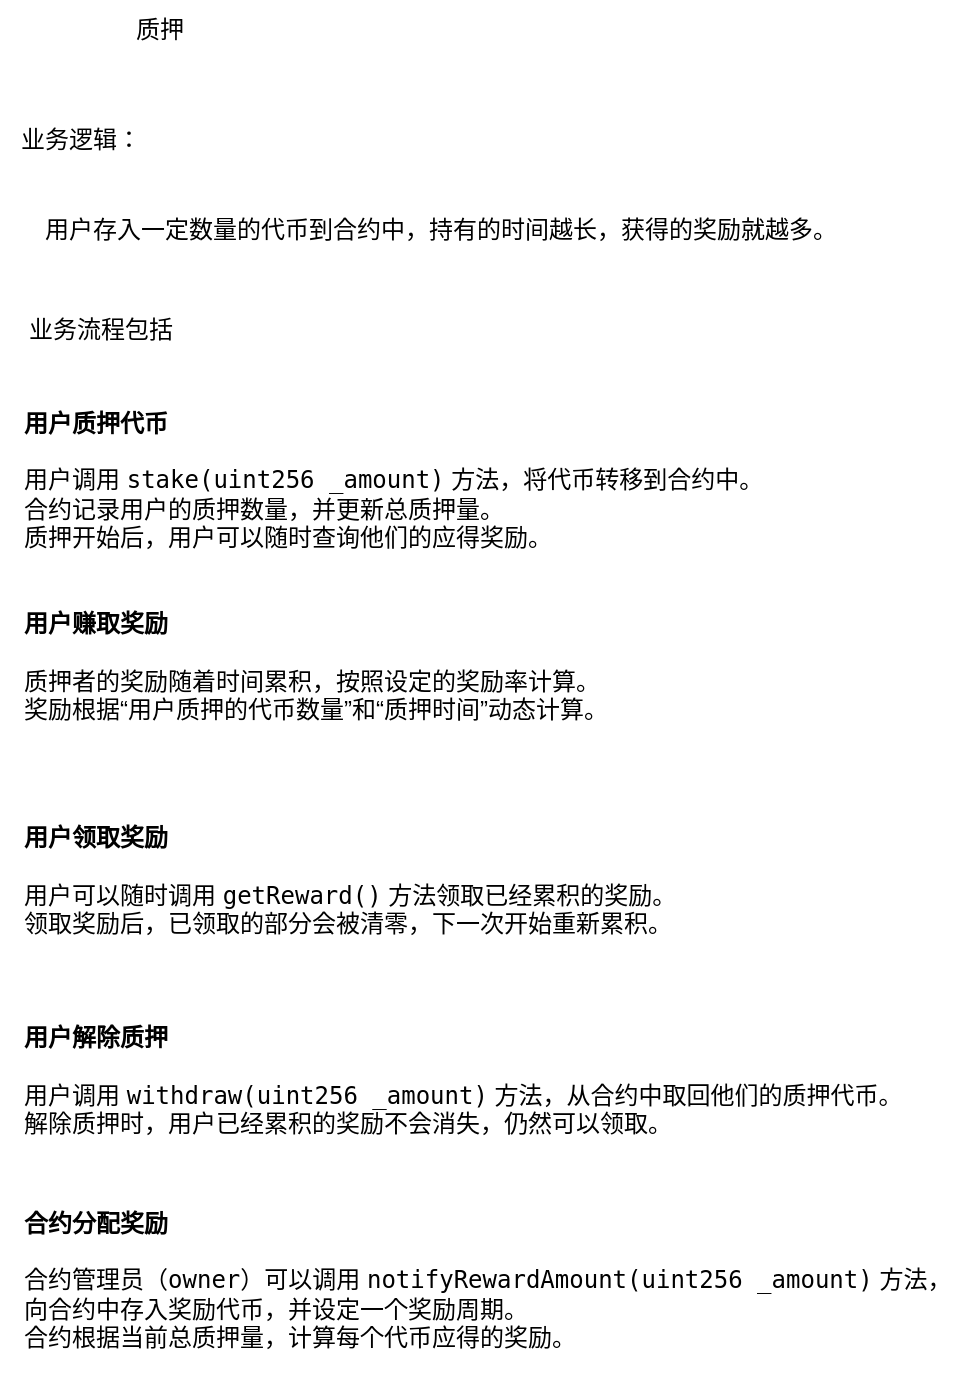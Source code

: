 <mxfile version="26.0.14">
  <diagram name="Page-1" id="pimWNA29k5C_EcLc2VTi">
    <mxGraphModel dx="2603" dy="738" grid="1" gridSize="10" guides="1" tooltips="1" connect="1" arrows="1" fold="1" page="1" pageScale="1" pageWidth="1169" pageHeight="827" math="0" shadow="0">
      <root>
        <mxCell id="0" />
        <mxCell id="1" parent="0" />
        <mxCell id="Aqxf6SdZEtOBrOWVnJZU-1" value="质押" style="text;html=1;align=center;verticalAlign=middle;whiteSpace=wrap;rounded=0;" vertex="1" parent="1">
          <mxGeometry x="40" y="10" width="60" height="30" as="geometry" />
        </mxCell>
        <mxCell id="Aqxf6SdZEtOBrOWVnJZU-2" value="业务逻辑：" style="text;html=1;align=center;verticalAlign=middle;resizable=0;points=[];autosize=1;strokeColor=none;fillColor=none;" vertex="1" parent="1">
          <mxGeometry x="-10" y="65" width="80" height="30" as="geometry" />
        </mxCell>
        <mxCell id="Aqxf6SdZEtOBrOWVnJZU-3" value="用户存入一定数量的代币到合约中，持有的时间越长，获得的奖励就越多。" style="text;html=1;align=center;verticalAlign=middle;resizable=0;points=[];autosize=1;strokeColor=none;fillColor=none;" vertex="1" parent="1">
          <mxGeometry y="110" width="420" height="30" as="geometry" />
        </mxCell>
        <mxCell id="Aqxf6SdZEtOBrOWVnJZU-4" value="业务流程包括" style="text;html=1;align=center;verticalAlign=middle;resizable=0;points=[];autosize=1;strokeColor=none;fillColor=none;" vertex="1" parent="1">
          <mxGeometry x="-10" y="160" width="100" height="30" as="geometry" />
        </mxCell>
        <mxCell id="Aqxf6SdZEtOBrOWVnJZU-5" value="&lt;p data-end=&quot;188&quot; data-start=&quot;178&quot;&gt;&lt;span data-end=&quot;188&quot; data-start=&quot;178&quot;&gt;&lt;b&gt;用户质押代币&lt;br&gt;&lt;br&gt;&lt;/b&gt;&lt;/span&gt;&lt;span style=&quot;background-color: transparent; color: light-dark(rgb(0, 0, 0), rgb(255, 255, 255));&quot;&gt;用户调用 &lt;/span&gt;&lt;code style=&quot;background-color: transparent; color: light-dark(rgb(0, 0, 0), rgb(255, 255, 255));&quot; data-end=&quot;223&quot; data-start=&quot;199&quot;&gt;stake(uint256 _amount)&lt;/code&gt;&lt;span style=&quot;background-color: transparent; color: light-dark(rgb(0, 0, 0), rgb(255, 255, 255));&quot;&gt; 方法，将代币转移到合约中。&lt;br&gt;&lt;/span&gt;&lt;span style=&quot;background-color: transparent; color: light-dark(rgb(0, 0, 0), rgb(255, 255, 255));&quot;&gt;合约记录用户的质押数量，并更新总质押量。&lt;br&gt;&lt;/span&gt;&lt;span style=&quot;background-color: transparent; color: light-dark(rgb(0, 0, 0), rgb(255, 255, 255));&quot;&gt;质押开始后，用户可以随时查询他们的应得奖励。&lt;/span&gt;&lt;/p&gt;" style="text;html=1;align=left;verticalAlign=middle;resizable=0;points=[];autosize=1;strokeColor=none;fillColor=none;" vertex="1" parent="1">
          <mxGeometry y="195" width="370" height="110" as="geometry" />
        </mxCell>
        <mxCell id="Aqxf6SdZEtOBrOWVnJZU-6" value="&lt;p data-end=&quot;306&quot; data-start=&quot;296&quot;&gt;&lt;span data-end=&quot;306&quot; data-start=&quot;296&quot;&gt;&lt;b&gt;用户赚取奖励&lt;br&gt;&lt;/b&gt;&lt;/span&gt;&lt;span style=&quot;background-color: transparent; color: light-dark(rgb(0, 0, 0), rgb(255, 255, 255));&quot;&gt;&lt;b&gt;&lt;br&gt;&lt;/b&gt;质押者的奖励随着时间累积，按照设定的奖励率计算。&lt;br&gt;&lt;/span&gt;&lt;span style=&quot;background-color: transparent; color: light-dark(rgb(0, 0, 0), rgb(255, 255, 255));&quot;&gt;奖励根据“用户质押的代币数量”和“质押时间”动态计算。&lt;/span&gt;&lt;/p&gt;" style="text;html=1;align=left;verticalAlign=middle;resizable=0;points=[];autosize=1;strokeColor=none;fillColor=none;" vertex="1" parent="1">
          <mxGeometry y="293" width="320" height="100" as="geometry" />
        </mxCell>
        <mxCell id="Aqxf6SdZEtOBrOWVnJZU-7" value="&lt;p data-end=&quot;384&quot; data-start=&quot;374&quot;&gt;&lt;span data-end=&quot;384&quot; data-start=&quot;374&quot;&gt;&lt;b&gt;用户领取奖励&lt;br&gt;&lt;/b&gt;&lt;/span&gt;&lt;span style=&quot;background-color: transparent; color: light-dark(rgb(0, 0, 0), rgb(255, 255, 255));&quot;&gt;&lt;b&gt;&lt;br&gt;&lt;/b&gt;用户可以随时调用 &lt;/span&gt;&lt;code style=&quot;background-color: transparent; color: light-dark(rgb(0, 0, 0), rgb(255, 255, 255));&quot; data-end=&quot;412&quot; data-start=&quot;399&quot;&gt;getReward()&lt;/code&gt;&lt;span style=&quot;background-color: transparent; color: light-dark(rgb(0, 0, 0), rgb(255, 255, 255));&quot;&gt; 方法领取已经累积的奖励。&lt;br&gt;&lt;/span&gt;&lt;span style=&quot;background-color: transparent; color: light-dark(rgb(0, 0, 0), rgb(255, 255, 255));&quot;&gt;领取奖励后，已领取的部分会被清零，下一次开始重新累积。&lt;/span&gt;&lt;/p&gt;" style="text;html=1;align=left;verticalAlign=middle;resizable=0;points=[];autosize=1;strokeColor=none;fillColor=none;" vertex="1" parent="1">
          <mxGeometry y="400" width="350" height="100" as="geometry" />
        </mxCell>
        <mxCell id="Aqxf6SdZEtOBrOWVnJZU-8" value="&lt;p data-end=&quot;473&quot; data-start=&quot;463&quot;&gt;&lt;span data-end=&quot;473&quot; data-start=&quot;463&quot;&gt;&lt;b&gt;用户解除质押&lt;br&gt;&lt;/b&gt;&lt;/span&gt;&lt;span style=&quot;background-color: transparent; color: light-dark(rgb(0, 0, 0), rgb(255, 255, 255));&quot;&gt;&lt;br&gt;用户调用 &lt;/span&gt;&lt;code style=&quot;background-color: transparent; color: light-dark(rgb(0, 0, 0), rgb(255, 255, 255));&quot; data-end=&quot;511&quot; data-start=&quot;484&quot;&gt;withdraw(uint256 _amount)&lt;/code&gt;&lt;span style=&quot;background-color: transparent; color: light-dark(rgb(0, 0, 0), rgb(255, 255, 255));&quot;&gt; 方法，从合约中取回他们的质押代币。&lt;br&gt;&lt;/span&gt;&lt;span style=&quot;background-color: transparent; color: light-dark(rgb(0, 0, 0), rgb(255, 255, 255));&quot;&gt;解除质押时，用户已经累积的奖励不会消失，仍然可以领取。&lt;/span&gt;&lt;/p&gt;" style="text;html=1;align=left;verticalAlign=middle;resizable=0;points=[];autosize=1;strokeColor=none;fillColor=none;" vertex="1" parent="1">
          <mxGeometry y="500" width="430" height="100" as="geometry" />
        </mxCell>
        <mxCell id="Aqxf6SdZEtOBrOWVnJZU-9" value="&lt;p data-end=&quot;577&quot; data-start=&quot;567&quot;&gt;&lt;span data-end=&quot;577&quot; data-start=&quot;567&quot;&gt;&lt;b&gt;合约分配奖励&lt;br&gt;&lt;/b&gt;&lt;/span&gt;&lt;span style=&quot;background-color: transparent; color: light-dark(rgb(0, 0, 0), rgb(255, 255, 255));&quot;&gt;&lt;b&gt;&lt;br&gt;&lt;/b&gt;合约管理员（&lt;/span&gt;&lt;code style=&quot;background-color: transparent; color: light-dark(rgb(0, 0, 0), rgb(255, 255, 255));&quot; data-end=&quot;596&quot; data-start=&quot;589&quot;&gt;owner&lt;/code&gt;&lt;span style=&quot;background-color: transparent; color: light-dark(rgb(0, 0, 0), rgb(255, 255, 255));&quot;&gt;）可以调用 &lt;/span&gt;&lt;code style=&quot;background-color: transparent; color: light-dark(rgb(0, 0, 0), rgb(255, 255, 255));&quot; data-end=&quot;639&quot; data-start=&quot;602&quot;&gt;notifyRewardAmount(uint256 _amount)&lt;/code&gt;&lt;span style=&quot;background-color: transparent; color: light-dark(rgb(0, 0, 0), rgb(255, 255, 255));&quot;&gt; 方法，&lt;br&gt;向合约中存入奖励代币，并设定一个奖励周期。&lt;br&gt;&lt;/span&gt;&lt;span style=&quot;background-color: transparent; color: light-dark(rgb(0, 0, 0), rgb(255, 255, 255));&quot;&gt;合约根据当前总质押量，计算每个代币应得的奖励。&lt;/span&gt;&lt;/p&gt;" style="text;html=1;align=left;verticalAlign=middle;resizable=0;points=[];autosize=1;strokeColor=none;fillColor=none;" vertex="1" parent="1">
          <mxGeometry y="595" width="440" height="110" as="geometry" />
        </mxCell>
      </root>
    </mxGraphModel>
  </diagram>
</mxfile>
